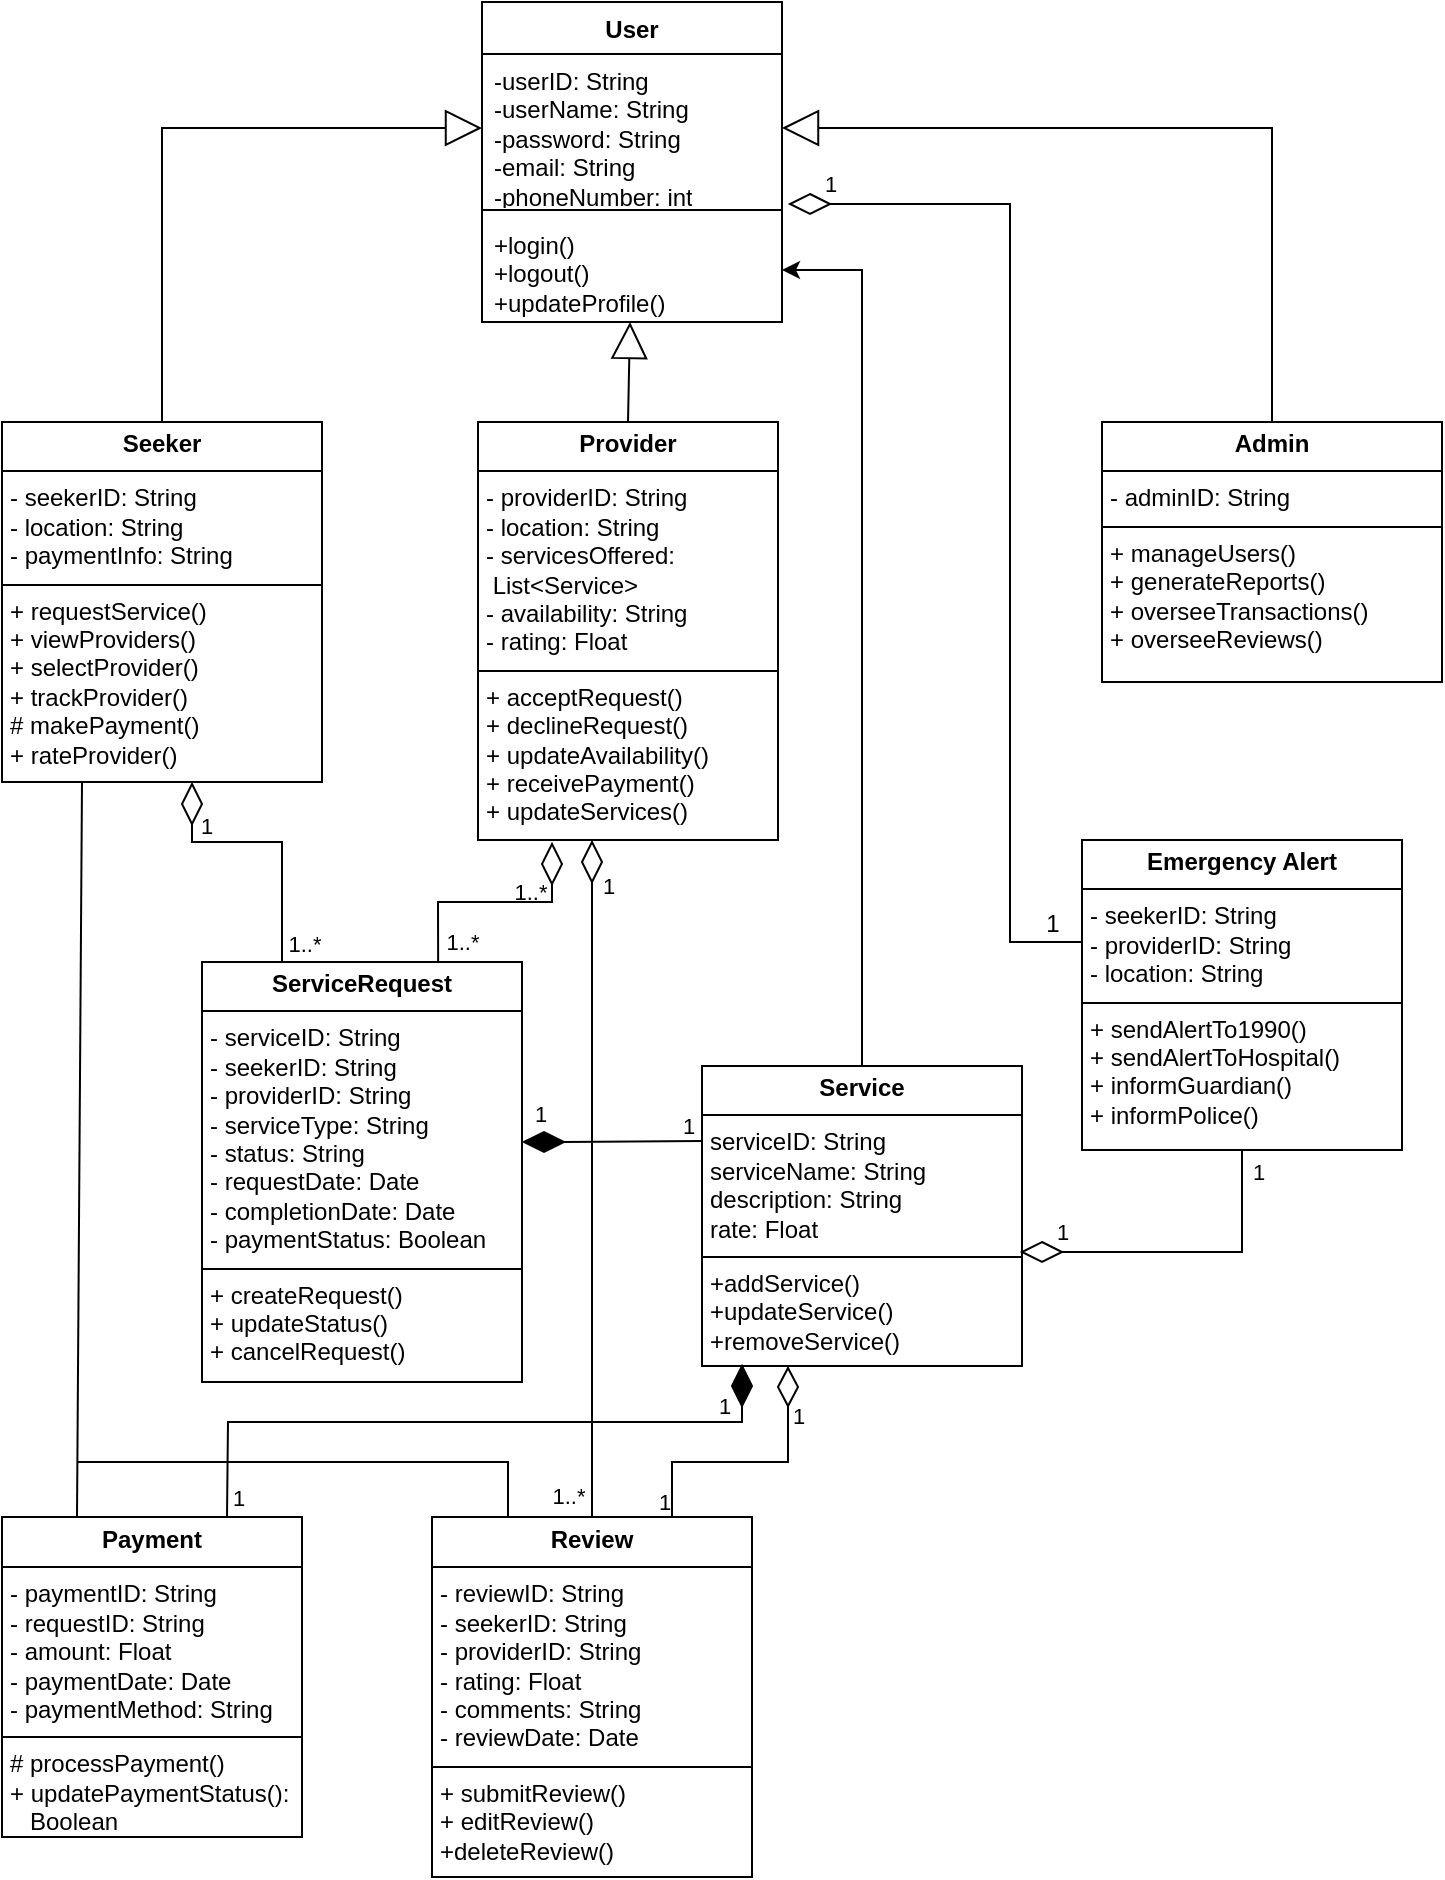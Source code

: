<mxfile version="24.7.6">
  <diagram id="C5RBs43oDa-KdzZeNtuy" name="Page-1">
    <mxGraphModel dx="1890" dy="830" grid="1" gridSize="10" guides="1" tooltips="1" connect="1" arrows="1" fold="1" page="1" pageScale="1" pageWidth="827" pageHeight="1169" math="0" shadow="0">
      <root>
        <mxCell id="WIyWlLk6GJQsqaUBKTNV-0" />
        <mxCell id="WIyWlLk6GJQsqaUBKTNV-1" parent="WIyWlLk6GJQsqaUBKTNV-0" />
        <mxCell id="UMKhKPpGtkR0hTWIEvCz-11" value="User" style="swimlane;fontStyle=1;align=center;verticalAlign=top;childLayout=stackLayout;horizontal=1;startSize=26;horizontalStack=0;resizeParent=1;resizeParentMax=0;resizeLast=0;collapsible=1;marginBottom=0;whiteSpace=wrap;html=1;" parent="WIyWlLk6GJQsqaUBKTNV-1" vertex="1">
          <mxGeometry x="320" y="30" width="150" height="160" as="geometry" />
        </mxCell>
        <mxCell id="UMKhKPpGtkR0hTWIEvCz-12" value="-userID: String&lt;div&gt;-userName: String&lt;/div&gt;&lt;div&gt;&lt;div&gt;-password: String&lt;/div&gt;&lt;div&gt;-email: String&lt;/div&gt;&lt;div&gt;-phoneNumber: int&lt;/div&gt;&lt;/div&gt;&lt;div&gt;&lt;br&gt;&lt;/div&gt;" style="text;strokeColor=none;fillColor=none;align=left;verticalAlign=top;spacingLeft=4;spacingRight=4;overflow=hidden;rotatable=0;points=[[0,0.5],[1,0.5]];portConstraint=eastwest;whiteSpace=wrap;html=1;" parent="UMKhKPpGtkR0hTWIEvCz-11" vertex="1">
          <mxGeometry y="26" width="150" height="74" as="geometry" />
        </mxCell>
        <mxCell id="UMKhKPpGtkR0hTWIEvCz-13" value="" style="line;strokeWidth=1;fillColor=none;align=left;verticalAlign=middle;spacingTop=-1;spacingLeft=3;spacingRight=3;rotatable=0;labelPosition=right;points=[];portConstraint=eastwest;strokeColor=inherit;" parent="UMKhKPpGtkR0hTWIEvCz-11" vertex="1">
          <mxGeometry y="100" width="150" height="8" as="geometry" />
        </mxCell>
        <mxCell id="UMKhKPpGtkR0hTWIEvCz-14" value="&lt;div&gt;+login()&lt;/div&gt;&lt;div&gt;+logout()&lt;/div&gt;&lt;div&gt;+updateProfile()&lt;/div&gt;&lt;div&gt;&lt;br&gt;&lt;/div&gt;" style="text;strokeColor=none;fillColor=none;align=left;verticalAlign=top;spacingLeft=4;spacingRight=4;overflow=hidden;rotatable=0;points=[[0,0.5],[1,0.5]];portConstraint=eastwest;whiteSpace=wrap;html=1;" parent="UMKhKPpGtkR0hTWIEvCz-11" vertex="1">
          <mxGeometry y="108" width="150" height="52" as="geometry" />
        </mxCell>
        <mxCell id="UMKhKPpGtkR0hTWIEvCz-15" value="&lt;p style=&quot;margin:0px;margin-top:4px;text-align:center;&quot;&gt;&lt;b&gt;Seeker&lt;/b&gt;&lt;/p&gt;&lt;hr size=&quot;1&quot; style=&quot;border-style:solid;&quot;&gt;&lt;p style=&quot;margin:0px;margin-left:4px;&quot;&gt;&lt;span style=&quot;background-color: initial;&quot;&gt;- seekerID: String&lt;/span&gt;&lt;br&gt;&lt;/p&gt;&lt;p style=&quot;margin:0px;margin-left:4px;&quot;&gt;- location: String&lt;/p&gt;&lt;p style=&quot;margin:0px;margin-left:4px;&quot;&gt;- paymentInfo: String&lt;/p&gt;&lt;hr size=&quot;1&quot; style=&quot;border-style:solid;&quot;&gt;&lt;p style=&quot;margin:0px;margin-left:4px;&quot;&gt;+ requestService()&lt;/p&gt;&lt;p style=&quot;margin:0px;margin-left:4px;&quot;&gt;+ viewProviders()&lt;/p&gt;&lt;p style=&quot;margin:0px;margin-left:4px;&quot;&gt;+ selectProvider()&lt;/p&gt;&lt;p style=&quot;margin:0px;margin-left:4px;&quot;&gt;+ trackProvider()&lt;/p&gt;&lt;p style=&quot;margin:0px;margin-left:4px;&quot;&gt;# makePayment()&lt;/p&gt;&lt;p style=&quot;margin:0px;margin-left:4px;&quot;&gt;+ rateProvider()&lt;/p&gt;" style="verticalAlign=top;align=left;overflow=fill;html=1;whiteSpace=wrap;" parent="WIyWlLk6GJQsqaUBKTNV-1" vertex="1">
          <mxGeometry x="80" y="240" width="160" height="180" as="geometry" />
        </mxCell>
        <mxCell id="UMKhKPpGtkR0hTWIEvCz-16" value="&lt;p style=&quot;margin:0px;margin-top:4px;text-align:center;&quot;&gt;&lt;b&gt;Provider&lt;/b&gt;&lt;br&gt;&lt;/p&gt;&lt;hr size=&quot;1&quot; style=&quot;border-style:solid;&quot;&gt;&lt;p style=&quot;margin:0px;margin-left:4px;&quot;&gt;- providerID: String&lt;/p&gt;&lt;p style=&quot;margin:0px;margin-left:4px;&quot;&gt;- location: String&lt;/p&gt;&lt;p style=&quot;margin:0px;margin-left:4px;&quot;&gt;- servicesOffered:&amp;nbsp; &amp;nbsp; &amp;nbsp; &amp;nbsp; &amp;nbsp; &amp;nbsp; &amp;nbsp; &amp;nbsp;List&amp;lt;Service&amp;gt;&lt;/p&gt;&lt;p style=&quot;margin:0px;margin-left:4px;&quot;&gt;- availability: String&lt;/p&gt;&lt;p style=&quot;margin:0px;margin-left:4px;&quot;&gt;- rating: Float&lt;/p&gt;&lt;hr size=&quot;1&quot; style=&quot;border-style:solid;&quot;&gt;&lt;p style=&quot;margin:0px;margin-left:4px;&quot;&gt;+ acceptRequest()&lt;/p&gt;&lt;p style=&quot;margin:0px;margin-left:4px;&quot;&gt;+ declineRequest()&lt;/p&gt;&lt;p style=&quot;margin:0px;margin-left:4px;&quot;&gt;+ updateAvailability()&lt;/p&gt;&lt;p style=&quot;margin:0px;margin-left:4px;&quot;&gt;+ receivePayment()&lt;/p&gt;&lt;p style=&quot;margin:0px;margin-left:4px;&quot;&gt;+ updateServices()&lt;/p&gt;&lt;div&gt;&lt;br&gt;&lt;/div&gt;" style="verticalAlign=top;align=left;overflow=fill;html=1;whiteSpace=wrap;" parent="WIyWlLk6GJQsqaUBKTNV-1" vertex="1">
          <mxGeometry x="318" y="240" width="150" height="209" as="geometry" />
        </mxCell>
        <mxCell id="UMKhKPpGtkR0hTWIEvCz-17" value="&lt;p style=&quot;margin:0px;margin-top:4px;text-align:center;&quot;&gt;&lt;b&gt;Admin&lt;/b&gt;&lt;/p&gt;&lt;hr size=&quot;1&quot; style=&quot;border-style:solid;&quot;&gt;&lt;p style=&quot;margin:0px;margin-left:4px;&quot;&gt;&lt;span style=&quot;background-color: initial;&quot;&gt;- adminID: String&lt;/span&gt;&lt;br&gt;&lt;/p&gt;&lt;hr size=&quot;1&quot; style=&quot;border-style:solid;&quot;&gt;&lt;p style=&quot;margin:0px;margin-left:4px;&quot;&gt;+ manageUsers()&lt;/p&gt;&lt;p style=&quot;margin:0px;margin-left:4px;&quot;&gt;+ generateReports()&lt;/p&gt;&lt;p style=&quot;margin:0px;margin-left:4px;&quot;&gt;+ overseeTransactions()&lt;/p&gt;&lt;p style=&quot;margin:0px;margin-left:4px;&quot;&gt;+ overseeReviews()&lt;/p&gt;&lt;div&gt;&lt;br&gt;&lt;/div&gt;&lt;div&gt;&lt;br&gt;&lt;/div&gt;" style="verticalAlign=top;align=left;overflow=fill;html=1;whiteSpace=wrap;" parent="WIyWlLk6GJQsqaUBKTNV-1" vertex="1">
          <mxGeometry x="630" y="240" width="170" height="130" as="geometry" />
        </mxCell>
        <mxCell id="UMKhKPpGtkR0hTWIEvCz-29" value="&lt;p style=&quot;margin:0px;margin-top:4px;text-align:center;&quot;&gt;&lt;b&gt;Emergency Alert&lt;/b&gt;&lt;/p&gt;&lt;hr size=&quot;1&quot; style=&quot;border-style:solid;&quot;&gt;&lt;p style=&quot;margin:0px;margin-left:4px;&quot;&gt;&lt;span style=&quot;background-color: initial;&quot;&gt;- seekerID: String&lt;/span&gt;&lt;br&gt;&lt;/p&gt;&lt;p style=&quot;margin:0px;margin-left:4px;&quot;&gt;- providerID: String&lt;/p&gt;&lt;p style=&quot;margin:0px;margin-left:4px;&quot;&gt;- location: String&lt;/p&gt;&lt;hr size=&quot;1&quot; style=&quot;border-style:solid;&quot;&gt;&lt;p style=&quot;margin:0px;margin-left:4px;&quot;&gt;+ sendAlertTo1990()&lt;/p&gt;&lt;p style=&quot;margin:0px;margin-left:4px;&quot;&gt;+ sendAlertToHospital()&lt;/p&gt;&lt;p style=&quot;margin:0px;margin-left:4px;&quot;&gt;+ informGuardian()&lt;/p&gt;&lt;p style=&quot;margin:0px;margin-left:4px;&quot;&gt;+ informPolice()&lt;/p&gt;&lt;div&gt;&lt;br&gt;&lt;/div&gt;" style="verticalAlign=top;align=left;overflow=fill;html=1;whiteSpace=wrap;" parent="WIyWlLk6GJQsqaUBKTNV-1" vertex="1">
          <mxGeometry x="620" y="449" width="160" height="155" as="geometry" />
        </mxCell>
        <mxCell id="UMKhKPpGtkR0hTWIEvCz-39" value="" style="rhombus;whiteSpace=wrap;html=1;" parent="WIyWlLk6GJQsqaUBKTNV-1" vertex="1">
          <mxGeometry x="170" y="421" width="10" height="20" as="geometry" />
        </mxCell>
        <mxCell id="UMKhKPpGtkR0hTWIEvCz-41" value="" style="endArrow=none;html=1;rounded=0;exitX=0.5;exitY=1;exitDx=0;exitDy=0;entryX=0.25;entryY=0;entryDx=0;entryDy=0;" parent="WIyWlLk6GJQsqaUBKTNV-1" source="UMKhKPpGtkR0hTWIEvCz-39" target="UMKhKPpGtkR0hTWIEvCz-46" edge="1">
          <mxGeometry width="50" height="50" relative="1" as="geometry">
            <mxPoint x="60" y="520" as="sourcePoint" />
            <mxPoint x="110" y="470" as="targetPoint" />
            <Array as="points">
              <mxPoint x="175" y="450" />
              <mxPoint x="220" y="450" />
            </Array>
          </mxGeometry>
        </mxCell>
        <mxCell id="UMKhKPpGtkR0hTWIEvCz-70" value="1..*" style="edgeLabel;html=1;align=center;verticalAlign=middle;resizable=0;points=[];" parent="UMKhKPpGtkR0hTWIEvCz-41" vertex="1" connectable="0">
          <mxGeometry x="0.832" y="6" relative="1" as="geometry">
            <mxPoint x="5" as="offset" />
          </mxGeometry>
        </mxCell>
        <mxCell id="UMKhKPpGtkR0hTWIEvCz-71" value="1" style="edgeLabel;html=1;align=center;verticalAlign=middle;resizable=0;points=[];" parent="UMKhKPpGtkR0hTWIEvCz-41" vertex="1" connectable="0">
          <mxGeometry x="-0.684" y="6" relative="1" as="geometry">
            <mxPoint x="-2" y="-2" as="offset" />
          </mxGeometry>
        </mxCell>
        <mxCell id="UMKhKPpGtkR0hTWIEvCz-72" value="1..*" style="edgeLabel;html=1;align=center;verticalAlign=middle;resizable=0;points=[];" parent="UMKhKPpGtkR0hTWIEvCz-41" vertex="1" connectable="0">
          <mxGeometry x="0.832" y="6" relative="1" as="geometry">
            <mxPoint x="84" y="-1" as="offset" />
          </mxGeometry>
        </mxCell>
        <mxCell id="UMKhKPpGtkR0hTWIEvCz-74" value="1..*" style="edgeLabel;html=1;align=center;verticalAlign=middle;resizable=0;points=[];" parent="UMKhKPpGtkR0hTWIEvCz-41" vertex="1" connectable="0">
          <mxGeometry x="0.832" y="6" relative="1" as="geometry">
            <mxPoint x="118" y="-26" as="offset" />
          </mxGeometry>
        </mxCell>
        <mxCell id="UMKhKPpGtkR0hTWIEvCz-44" value="" style="endArrow=none;html=1;rounded=0;exitX=0.738;exitY=0.017;exitDx=0;exitDy=0;entryX=0.5;entryY=1;entryDx=0;entryDy=0;exitPerimeter=0;" parent="WIyWlLk6GJQsqaUBKTNV-1" source="UMKhKPpGtkR0hTWIEvCz-46" target="UMKhKPpGtkR0hTWIEvCz-45" edge="1">
          <mxGeometry width="50" height="50" relative="1" as="geometry">
            <mxPoint x="313" y="490" as="sourcePoint" />
            <mxPoint x="355.5" y="450" as="targetPoint" />
            <Array as="points">
              <mxPoint x="298" y="480" />
              <mxPoint x="355" y="480" />
            </Array>
          </mxGeometry>
        </mxCell>
        <mxCell id="UMKhKPpGtkR0hTWIEvCz-45" value="" style="rhombus;whiteSpace=wrap;html=1;" parent="WIyWlLk6GJQsqaUBKTNV-1" vertex="1">
          <mxGeometry x="350" y="451" width="10" height="20" as="geometry" />
        </mxCell>
        <mxCell id="UMKhKPpGtkR0hTWIEvCz-46" value="&lt;p style=&quot;margin:0px;margin-top:4px;text-align:center;&quot;&gt;&lt;b&gt;ServiceRequest&lt;/b&gt;&lt;/p&gt;&lt;hr size=&quot;1&quot; style=&quot;border-style:solid;&quot;&gt;&lt;p style=&quot;margin:0px;margin-left:4px;&quot;&gt;- serviceID: String&lt;/p&gt;&lt;p style=&quot;margin:0px;margin-left:4px;&quot;&gt;- seekerID: String&lt;/p&gt;&lt;p style=&quot;margin:0px;margin-left:4px;&quot;&gt;- providerID: String&lt;/p&gt;&lt;p style=&quot;margin:0px;margin-left:4px;&quot;&gt;- serviceType: String&lt;/p&gt;&lt;p style=&quot;margin:0px;margin-left:4px;&quot;&gt;- status: String&lt;/p&gt;&lt;p style=&quot;margin:0px;margin-left:4px;&quot;&gt;- requestDate: Date&lt;/p&gt;&lt;p style=&quot;margin:0px;margin-left:4px;&quot;&gt;- completionDate: Date&lt;/p&gt;&lt;p style=&quot;margin:0px;margin-left:4px;&quot;&gt;- paymentStatus: Boolean&lt;/p&gt;&lt;hr size=&quot;1&quot; style=&quot;border-style:solid;&quot;&gt;&lt;p style=&quot;margin:0px;margin-left:4px;&quot;&gt;+ createRequest()&lt;/p&gt;&lt;p style=&quot;margin:0px;margin-left:4px;&quot;&gt;+ updateStatus()&lt;/p&gt;&lt;p style=&quot;margin:0px;margin-left:4px;&quot;&gt;+ cancelRequest()&lt;/p&gt;&lt;div&gt;&lt;br&gt;&lt;/div&gt;" style="verticalAlign=top;align=left;overflow=fill;html=1;whiteSpace=wrap;" parent="WIyWlLk6GJQsqaUBKTNV-1" vertex="1">
          <mxGeometry x="180" y="510" width="160" height="210" as="geometry" />
        </mxCell>
        <mxCell id="UMKhKPpGtkR0hTWIEvCz-47" value="&lt;p style=&quot;margin:0px;margin-top:4px;text-align:center;&quot;&gt;&lt;b&gt;Payment&lt;/b&gt;&lt;/p&gt;&lt;hr size=&quot;1&quot; style=&quot;border-style:solid;&quot;&gt;&lt;p style=&quot;margin:0px;margin-left:4px;&quot;&gt;- paymentID: String&lt;/p&gt;&lt;p style=&quot;margin:0px;margin-left:4px;&quot;&gt;- requestID: String&lt;/p&gt;&lt;p style=&quot;margin:0px;margin-left:4px;&quot;&gt;- amount: Float&lt;/p&gt;&lt;p style=&quot;margin:0px;margin-left:4px;&quot;&gt;- paymentDate: Date&lt;/p&gt;&lt;p style=&quot;margin:0px;margin-left:4px;&quot;&gt;- paymentMethod: String&lt;/p&gt;&lt;hr size=&quot;1&quot; style=&quot;border-style:solid;&quot;&gt;&lt;p style=&quot;margin:0px;margin-left:4px;&quot;&gt;# processPayment()&lt;/p&gt;&lt;p style=&quot;margin:0px;margin-left:4px;&quot;&gt;+ updatePaymentStatus():&amp;nbsp; &amp;nbsp; &amp;nbsp;Boolean&lt;/p&gt;&lt;div&gt;&lt;br&gt;&lt;/div&gt;" style="verticalAlign=top;align=left;overflow=fill;html=1;whiteSpace=wrap;" parent="WIyWlLk6GJQsqaUBKTNV-1" vertex="1">
          <mxGeometry x="80" y="787.5" width="150" height="160" as="geometry" />
        </mxCell>
        <mxCell id="UMKhKPpGtkR0hTWIEvCz-48" value="&lt;p style=&quot;margin:0px;margin-top:4px;text-align:center;&quot;&gt;&lt;b&gt;Review&lt;/b&gt;&lt;/p&gt;&lt;hr size=&quot;1&quot; style=&quot;border-style:solid;&quot;&gt;&lt;p style=&quot;margin:0px;margin-left:4px;&quot;&gt;&lt;span style=&quot;background-color: initial;&quot;&gt;- reviewID: String&lt;/span&gt;&lt;br&gt;&lt;/p&gt;&lt;p style=&quot;margin:0px;margin-left:4px;&quot;&gt;- seekerID: String&lt;/p&gt;&lt;p style=&quot;margin:0px;margin-left:4px;&quot;&gt;- providerID: String&lt;/p&gt;&lt;p style=&quot;margin:0px;margin-left:4px;&quot;&gt;- rating: Float&lt;/p&gt;&lt;p style=&quot;margin:0px;margin-left:4px;&quot;&gt;- comments: String&lt;/p&gt;&lt;p style=&quot;margin:0px;margin-left:4px;&quot;&gt;- reviewDate: Date&lt;/p&gt;&lt;hr size=&quot;1&quot; style=&quot;border-style:solid;&quot;&gt;&lt;p style=&quot;margin:0px;margin-left:4px;&quot;&gt;+ submitReview()&lt;/p&gt;&lt;p style=&quot;margin:0px;margin-left:4px;&quot;&gt;+ editReview()&lt;/p&gt;&lt;p style=&quot;margin:0px;margin-left:4px;&quot;&gt;+deleteReview()&lt;/p&gt;&lt;div&gt;&lt;br&gt;&lt;/div&gt;" style="verticalAlign=top;align=left;overflow=fill;html=1;whiteSpace=wrap;" parent="WIyWlLk6GJQsqaUBKTNV-1" vertex="1">
          <mxGeometry x="295" y="787.5" width="160" height="180" as="geometry" />
        </mxCell>
        <mxCell id="iGVBYckm3pEDvupmQY_7-14" style="edgeStyle=orthogonalEdgeStyle;rounded=0;orthogonalLoop=1;jettySize=auto;html=1;entryX=1;entryY=0.5;entryDx=0;entryDy=0;exitX=0.5;exitY=0;exitDx=0;exitDy=0;" parent="WIyWlLk6GJQsqaUBKTNV-1" source="UMKhKPpGtkR0hTWIEvCz-49" target="UMKhKPpGtkR0hTWIEvCz-14" edge="1">
          <mxGeometry relative="1" as="geometry">
            <mxPoint x="520" y="540" as="sourcePoint" />
          </mxGeometry>
        </mxCell>
        <mxCell id="UMKhKPpGtkR0hTWIEvCz-49" value="&lt;p style=&quot;margin:0px;margin-top:4px;text-align:center;&quot;&gt;&lt;b&gt;Service&lt;/b&gt;&lt;/p&gt;&lt;hr size=&quot;1&quot; style=&quot;border-style:solid;&quot;&gt;&lt;p style=&quot;margin:0px;margin-left:4px;&quot;&gt;serviceID: String&lt;/p&gt;&lt;p style=&quot;margin:0px;margin-left:4px;&quot;&gt;serviceName: String&lt;/p&gt;&lt;p style=&quot;margin:0px;margin-left:4px;&quot;&gt;description: String&lt;/p&gt;&lt;p style=&quot;margin:0px;margin-left:4px;&quot;&gt;rate: Float&lt;/p&gt;&lt;hr size=&quot;1&quot; style=&quot;border-style:solid;&quot;&gt;&lt;p style=&quot;margin:0px;margin-left:4px;&quot;&gt;+addService()&lt;/p&gt;&lt;p style=&quot;margin:0px;margin-left:4px;&quot;&gt;+updateService()&lt;/p&gt;&lt;p style=&quot;margin:0px;margin-left:4px;&quot;&gt;+removeService()&lt;/p&gt;" style="verticalAlign=top;align=left;overflow=fill;html=1;whiteSpace=wrap;" parent="WIyWlLk6GJQsqaUBKTNV-1" vertex="1">
          <mxGeometry x="430" y="562" width="160" height="150" as="geometry" />
        </mxCell>
        <mxCell id="UMKhKPpGtkR0hTWIEvCz-50" value="" style="rhombus;whiteSpace=wrap;html=1;fillColor=#000000;rotation=-90;" parent="WIyWlLk6GJQsqaUBKTNV-1" vertex="1">
          <mxGeometry x="346" y="590" width="10" height="20" as="geometry" />
        </mxCell>
        <mxCell id="UMKhKPpGtkR0hTWIEvCz-51" value="" style="endArrow=none;html=1;rounded=0;exitX=0.25;exitY=0;exitDx=0;exitDy=0;entryX=0.25;entryY=1;entryDx=0;entryDy=0;" parent="WIyWlLk6GJQsqaUBKTNV-1" source="UMKhKPpGtkR0hTWIEvCz-47" target="UMKhKPpGtkR0hTWIEvCz-15" edge="1">
          <mxGeometry width="50" height="50" relative="1" as="geometry">
            <mxPoint x="530" y="630" as="sourcePoint" />
            <mxPoint x="130" y="680" as="targetPoint" />
          </mxGeometry>
        </mxCell>
        <mxCell id="UMKhKPpGtkR0hTWIEvCz-53" value="" style="endArrow=none;html=1;rounded=0;entryX=0.5;entryY=1;entryDx=0;entryDy=0;exitX=0;exitY=0.25;exitDx=0;exitDy=0;" parent="WIyWlLk6GJQsqaUBKTNV-1" source="UMKhKPpGtkR0hTWIEvCz-49" target="UMKhKPpGtkR0hTWIEvCz-50" edge="1">
          <mxGeometry width="50" height="50" relative="1" as="geometry">
            <mxPoint x="580" y="700" as="sourcePoint" />
            <mxPoint x="630" y="650" as="targetPoint" />
          </mxGeometry>
        </mxCell>
        <mxCell id="UMKhKPpGtkR0hTWIEvCz-54" value="" style="rhombus;whiteSpace=wrap;html=1;fillColor=#000000;" parent="WIyWlLk6GJQsqaUBKTNV-1" vertex="1">
          <mxGeometry x="445" y="712" width="10" height="20" as="geometry" />
        </mxCell>
        <mxCell id="UMKhKPpGtkR0hTWIEvCz-58" value="" style="endArrow=none;html=1;rounded=0;entryX=0.5;entryY=1;entryDx=0;entryDy=0;exitX=0.75;exitY=0;exitDx=0;exitDy=0;" parent="WIyWlLk6GJQsqaUBKTNV-1" source="UMKhKPpGtkR0hTWIEvCz-47" target="UMKhKPpGtkR0hTWIEvCz-54" edge="1">
          <mxGeometry width="50" height="50" relative="1" as="geometry">
            <mxPoint x="260" y="1160.87" as="sourcePoint" />
            <mxPoint x="460" y="970" as="targetPoint" />
            <Array as="points">
              <mxPoint x="193" y="740" />
              <mxPoint x="450" y="740" />
            </Array>
          </mxGeometry>
        </mxCell>
        <mxCell id="iGVBYckm3pEDvupmQY_7-6" value="1" style="edgeLabel;html=1;align=center;verticalAlign=middle;resizable=0;points=[];" parent="UMKhKPpGtkR0hTWIEvCz-58" vertex="1" connectable="0">
          <mxGeometry x="0.887" y="6" relative="1" as="geometry">
            <mxPoint y="-2" as="offset" />
          </mxGeometry>
        </mxCell>
        <mxCell id="iGVBYckm3pEDvupmQY_7-7" value="1" style="edgeLabel;html=1;align=center;verticalAlign=middle;resizable=0;points=[];" parent="UMKhKPpGtkR0hTWIEvCz-58" vertex="1" connectable="0">
          <mxGeometry x="0.887" y="6" relative="1" as="geometry">
            <mxPoint x="-243" y="44" as="offset" />
          </mxGeometry>
        </mxCell>
        <mxCell id="iGVBYckm3pEDvupmQY_7-9" value="1" style="edgeLabel;html=1;align=center;verticalAlign=middle;resizable=0;points=[];" parent="UMKhKPpGtkR0hTWIEvCz-58" vertex="1" connectable="0">
          <mxGeometry x="0.887" y="6" relative="1" as="geometry">
            <mxPoint x="37" y="3" as="offset" />
          </mxGeometry>
        </mxCell>
        <mxCell id="iGVBYckm3pEDvupmQY_7-10" value="1" style="edgeLabel;html=1;align=center;verticalAlign=middle;resizable=0;points=[];" parent="UMKhKPpGtkR0hTWIEvCz-58" vertex="1" connectable="0">
          <mxGeometry x="0.887" y="6" relative="1" as="geometry">
            <mxPoint x="-30" y="46" as="offset" />
          </mxGeometry>
        </mxCell>
        <mxCell id="iGVBYckm3pEDvupmQY_7-11" value="1" style="edgeLabel;html=1;align=center;verticalAlign=middle;resizable=0;points=[];" parent="UMKhKPpGtkR0hTWIEvCz-58" vertex="1" connectable="0">
          <mxGeometry x="0.887" y="6" relative="1" as="geometry">
            <mxPoint x="-92" y="-148" as="offset" />
          </mxGeometry>
        </mxCell>
        <mxCell id="iGVBYckm3pEDvupmQY_7-12" value="1" style="edgeLabel;html=1;align=center;verticalAlign=middle;resizable=0;points=[];" parent="UMKhKPpGtkR0hTWIEvCz-58" vertex="1" connectable="0">
          <mxGeometry x="0.887" y="6" relative="1" as="geometry">
            <mxPoint x="-18" y="-142" as="offset" />
          </mxGeometry>
        </mxCell>
        <mxCell id="UMKhKPpGtkR0hTWIEvCz-65" value="" style="rhombus;whiteSpace=wrap;html=1;" parent="WIyWlLk6GJQsqaUBKTNV-1" vertex="1">
          <mxGeometry x="468" y="713" width="10" height="19" as="geometry" />
        </mxCell>
        <mxCell id="UMKhKPpGtkR0hTWIEvCz-66" value="" style="endArrow=none;html=1;rounded=0;entryX=0.5;entryY=1;entryDx=0;entryDy=0;exitX=0.75;exitY=0;exitDx=0;exitDy=0;" parent="WIyWlLk6GJQsqaUBKTNV-1" source="UMKhKPpGtkR0hTWIEvCz-48" target="UMKhKPpGtkR0hTWIEvCz-65" edge="1">
          <mxGeometry width="50" height="50" relative="1" as="geometry">
            <mxPoint x="360" y="1090" as="sourcePoint" />
            <mxPoint x="335" y="960" as="targetPoint" />
            <Array as="points">
              <mxPoint x="415" y="760" />
              <mxPoint x="473" y="760" />
            </Array>
          </mxGeometry>
        </mxCell>
        <mxCell id="UMKhKPpGtkR0hTWIEvCz-67" value="" style="rhombus;whiteSpace=wrap;html=1;rotation=90;direction=north;" parent="WIyWlLk6GJQsqaUBKTNV-1" vertex="1">
          <mxGeometry x="595" y="645" width="10" height="20" as="geometry" />
        </mxCell>
        <mxCell id="UMKhKPpGtkR0hTWIEvCz-69" value="" style="endArrow=none;html=1;rounded=0;exitX=1;exitY=0.5;exitDx=0;exitDy=0;entryX=0.5;entryY=1;entryDx=0;entryDy=0;" parent="WIyWlLk6GJQsqaUBKTNV-1" source="UMKhKPpGtkR0hTWIEvCz-67" target="UMKhKPpGtkR0hTWIEvCz-29" edge="1">
          <mxGeometry width="50" height="50" relative="1" as="geometry">
            <mxPoint x="520" y="860" as="sourcePoint" />
            <mxPoint x="570" y="810" as="targetPoint" />
            <Array as="points">
              <mxPoint x="700" y="655" />
            </Array>
          </mxGeometry>
        </mxCell>
        <mxCell id="iGVBYckm3pEDvupmQY_7-5" value="" style="endArrow=none;html=1;rounded=0;exitX=0.25;exitY=0;exitDx=0;exitDy=0;" parent="WIyWlLk6GJQsqaUBKTNV-1" edge="1">
          <mxGeometry width="50" height="50" relative="1" as="geometry">
            <mxPoint x="333.0" y="787.5" as="sourcePoint" />
            <mxPoint x="118" y="760" as="targetPoint" />
            <Array as="points">
              <mxPoint x="333" y="760" />
            </Array>
          </mxGeometry>
        </mxCell>
        <mxCell id="iGVBYckm3pEDvupmQY_7-15" value="" style="endArrow=block;endSize=16;endFill=0;html=1;rounded=0;exitX=0.5;exitY=0;exitDx=0;exitDy=0;entryX=0;entryY=0.5;entryDx=0;entryDy=0;" parent="WIyWlLk6GJQsqaUBKTNV-1" source="UMKhKPpGtkR0hTWIEvCz-15" target="UMKhKPpGtkR0hTWIEvCz-12" edge="1">
          <mxGeometry x="-0.302" y="-68" width="160" relative="1" as="geometry">
            <mxPoint x="101.55" y="260.41" as="sourcePoint" />
            <mxPoint x="292.0" y="130.002" as="targetPoint" />
            <mxPoint as="offset" />
            <Array as="points">
              <mxPoint x="160" y="93" />
            </Array>
          </mxGeometry>
        </mxCell>
        <mxCell id="iGVBYckm3pEDvupmQY_7-17" value="" style="endArrow=block;endSize=16;endFill=0;html=1;rounded=0;" parent="WIyWlLk6GJQsqaUBKTNV-1" edge="1">
          <mxGeometry x="-0.302" y="-68" width="160" relative="1" as="geometry">
            <mxPoint x="393" y="240" as="sourcePoint" />
            <mxPoint x="394" y="190" as="targetPoint" />
            <mxPoint as="offset" />
            <Array as="points" />
          </mxGeometry>
        </mxCell>
        <mxCell id="iGVBYckm3pEDvupmQY_7-18" value="" style="endArrow=block;endSize=16;endFill=0;html=1;rounded=0;exitX=0.5;exitY=0;exitDx=0;exitDy=0;entryX=1;entryY=0.5;entryDx=0;entryDy=0;" parent="WIyWlLk6GJQsqaUBKTNV-1" source="UMKhKPpGtkR0hTWIEvCz-17" target="UMKhKPpGtkR0hTWIEvCz-12" edge="1">
          <mxGeometry x="-0.302" y="-68" width="160" relative="1" as="geometry">
            <mxPoint x="170" y="250" as="sourcePoint" />
            <mxPoint x="330" y="103" as="targetPoint" />
            <mxPoint as="offset" />
            <Array as="points">
              <mxPoint x="715" y="93" />
            </Array>
          </mxGeometry>
        </mxCell>
        <mxCell id="4rH-ZITjnDp-qfiplaS5-2" value="" style="rhombus;whiteSpace=wrap;html=1;rotation=90;" vertex="1" parent="WIyWlLk6GJQsqaUBKTNV-1">
          <mxGeometry x="365" y="455" width="20" height="10" as="geometry" />
        </mxCell>
        <mxCell id="4rH-ZITjnDp-qfiplaS5-3" value="" style="endArrow=none;html=1;rounded=0;exitX=1;exitY=0.5;exitDx=0;exitDy=0;entryX=0.5;entryY=0;entryDx=0;entryDy=0;" edge="1" parent="WIyWlLk6GJQsqaUBKTNV-1" source="4rH-ZITjnDp-qfiplaS5-2" target="UMKhKPpGtkR0hTWIEvCz-48">
          <mxGeometry width="50" height="50" relative="1" as="geometry">
            <mxPoint x="375" y="602.5" as="sourcePoint" />
            <mxPoint x="380" y="730" as="targetPoint" />
          </mxGeometry>
        </mxCell>
        <mxCell id="4rH-ZITjnDp-qfiplaS5-4" value="1..*" style="edgeLabel;html=1;align=center;verticalAlign=middle;resizable=0;points=[];" vertex="1" connectable="0" parent="WIyWlLk6GJQsqaUBKTNV-1">
          <mxGeometry x="355" y="771" as="geometry">
            <mxPoint x="8" y="6" as="offset" />
          </mxGeometry>
        </mxCell>
        <mxCell id="4rH-ZITjnDp-qfiplaS5-5" value="1" style="edgeLabel;html=1;align=center;verticalAlign=middle;resizable=0;points=[];" vertex="1" connectable="0" parent="WIyWlLk6GJQsqaUBKTNV-1">
          <mxGeometry x="383" y="472" as="geometry" />
        </mxCell>
        <mxCell id="4rH-ZITjnDp-qfiplaS5-7" value="1" style="edgeLabel;html=1;align=center;verticalAlign=middle;resizable=0;points=[];" vertex="1" connectable="0" parent="WIyWlLk6GJQsqaUBKTNV-1">
          <mxGeometry x="546" y="777" as="geometry">
            <mxPoint x="162" y="-162" as="offset" />
          </mxGeometry>
        </mxCell>
        <mxCell id="4rH-ZITjnDp-qfiplaS5-11" value="1" style="edgeLabel;html=1;align=center;verticalAlign=middle;resizable=0;points=[];" vertex="1" connectable="0" parent="WIyWlLk6GJQsqaUBKTNV-1">
          <mxGeometry x="610" y="645" as="geometry" />
        </mxCell>
        <mxCell id="4rH-ZITjnDp-qfiplaS5-12" value="" style="rhombus;whiteSpace=wrap;html=1;rotation=90;direction=north;" vertex="1" parent="WIyWlLk6GJQsqaUBKTNV-1">
          <mxGeometry x="479" y="121" width="10" height="20" as="geometry" />
        </mxCell>
        <mxCell id="4rH-ZITjnDp-qfiplaS5-13" value="" style="endArrow=none;html=1;rounded=0;exitX=1;exitY=0.5;exitDx=0;exitDy=0;entryX=0;entryY=0.329;entryDx=0;entryDy=0;entryPerimeter=0;" edge="1" parent="WIyWlLk6GJQsqaUBKTNV-1" source="4rH-ZITjnDp-qfiplaS5-12" target="UMKhKPpGtkR0hTWIEvCz-29">
          <mxGeometry width="50" height="50" relative="1" as="geometry">
            <mxPoint x="404" y="336" as="sourcePoint" />
            <mxPoint x="570" y="210" as="targetPoint" />
            <Array as="points">
              <mxPoint x="584" y="131" />
              <mxPoint x="584" y="500" />
            </Array>
          </mxGeometry>
        </mxCell>
        <mxCell id="4rH-ZITjnDp-qfiplaS5-15" value="1" style="edgeLabel;html=1;align=center;verticalAlign=middle;resizable=0;points=[];" vertex="1" connectable="0" parent="WIyWlLk6GJQsqaUBKTNV-1">
          <mxGeometry x="494" y="121" as="geometry" />
        </mxCell>
        <mxCell id="4rH-ZITjnDp-qfiplaS5-16" value="1" style="text;html=1;align=center;verticalAlign=middle;resizable=0;points=[];autosize=1;strokeColor=none;fillColor=none;" vertex="1" parent="WIyWlLk6GJQsqaUBKTNV-1">
          <mxGeometry x="590" y="476" width="30" height="30" as="geometry" />
        </mxCell>
      </root>
    </mxGraphModel>
  </diagram>
</mxfile>
